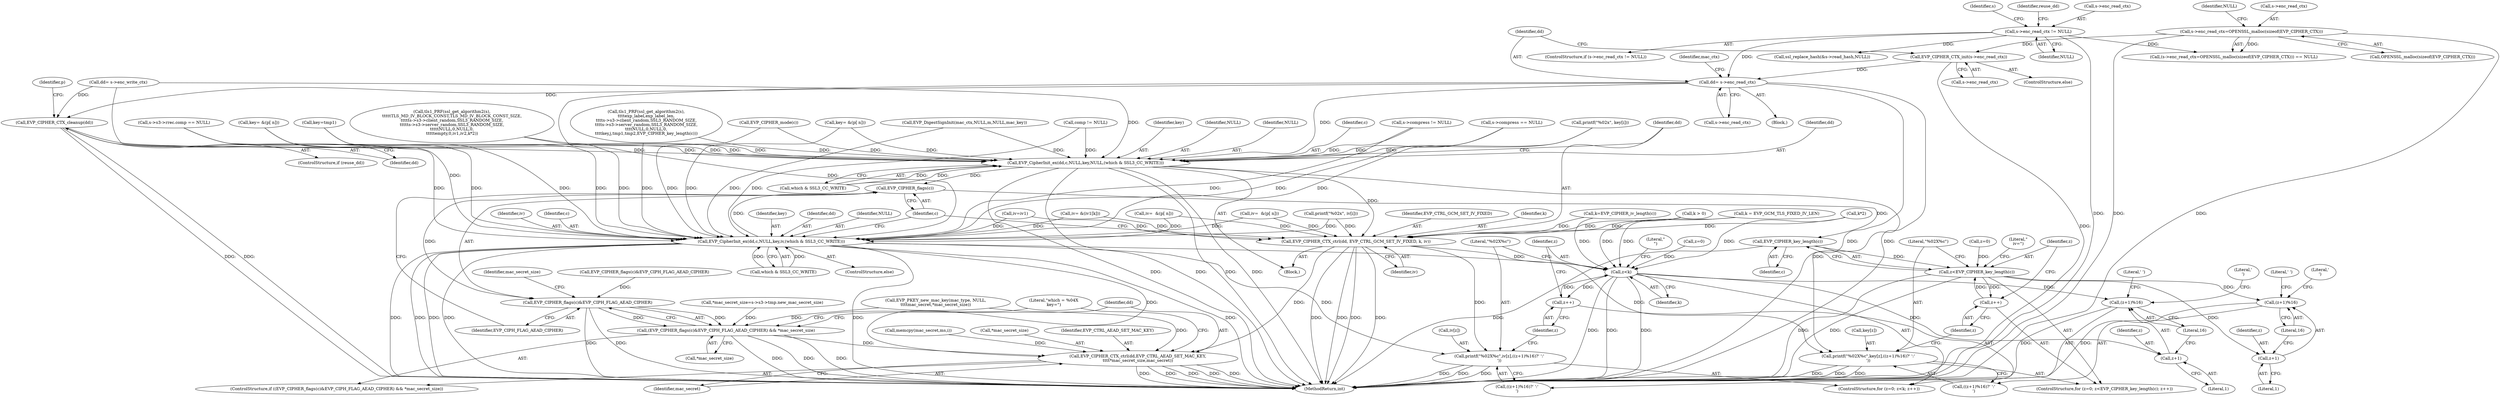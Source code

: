 digraph "0_openssl_34628967f1e65dc8f34e000f0f5518e21afbfc7b_0@API" {
"1000325" [label="(Call,dd= s->enc_read_ctx)"];
"1000300" [label="(Call,s->enc_read_ctx != NULL)"];
"1000321" [label="(Call,EVP_CIPHER_CTX_init(s->enc_read_ctx))"];
"1000311" [label="(Call,s->enc_read_ctx=OPENSSL_malloc(sizeof(EVP_CIPHER_CTX)))"];
"1000587" [label="(Call,EVP_CIPHER_CTX_cleanup(dd))"];
"1000962" [label="(Call,EVP_CipherInit_ex(dd,c,NULL,key,NULL,(which & SSL3_CC_WRITE)))"];
"1000971" [label="(Call,EVP_CIPHER_CTX_ctrl(dd, EVP_CTRL_GCM_SET_IV_FIXED, k, iv))"];
"1000994" [label="(Call,EVP_CIPHER_CTX_ctrl(dd,EVP_CTRL_AEAD_SET_MAC_KEY,\n\t\t\t\t*mac_secret_size,mac_secret))"];
"1001036" [label="(Call,z<k)"];
"1001039" [label="(Call,z++)"];
"1001047" [label="(Call,(z+1)%16)"];
"1001048" [label="(Call,z+1)"];
"1001041" [label="(Call,printf(\"%02X%c\",iv[z],((z+1)%16)?' ':'\n'))"];
"1000989" [label="(Call,EVP_CIPHER_flags(c))"];
"1000988" [label="(Call,EVP_CIPHER_flags(c)&EVP_CIPH_FLAG_AEAD_CIPHER)"];
"1000987" [label="(Call,(EVP_CIPHER_flags(c)&EVP_CIPH_FLAG_AEAD_CIPHER) && *mac_secret_size)"];
"1001011" [label="(Call,EVP_CIPHER_key_length(c))"];
"1001009" [label="(Call,z<EVP_CIPHER_key_length(c))"];
"1001013" [label="(Call,z++)"];
"1001021" [label="(Call,(z+1)%16)"];
"1001022" [label="(Call,z+1)"];
"1001015" [label="(Call,printf(\"%02X%c\",key[z],((z+1)%16)?' ':'\n'))"];
"1000977" [label="(Call,EVP_CipherInit_ex(dd,c,NULL,key,iv,(which & SSL3_CC_WRITE)))"];
"1001041" [label="(Call,printf(\"%02X%c\",iv[z],((z+1)%16)?' ':'\n'))"];
"1000600" [label="(Call,*mac_secret_size=s->s3->tmp.new_mac_secret_size)"];
"1000994" [label="(Call,EVP_CIPHER_CTX_ctrl(dd,EVP_CTRL_AEAD_SET_MAC_KEY,\n\t\t\t\t*mac_secret_size,mac_secret))"];
"1000315" [label="(Call,OPENSSL_malloc(sizeof(EVP_CIPHER_CTX)))"];
"1001051" [label="(Literal,16)"];
"1001040" [label="(Identifier,z)"];
"1000320" [label="(ControlStructure,else)"];
"1000767" [label="(Call,memcpy(mac_secret,ms,i))"];
"1000999" [label="(Identifier,mac_secret)"];
"1001026" [label="(Literal,' ')"];
"1000967" [label="(Identifier,NULL)"];
"1000993" [label="(Identifier,mac_secret_size)"];
"1000958" [label="(Call,EVP_CIPHER_mode(c))"];
"1000986" [label="(ControlStructure,if ((EVP_CIPHER_flags(c)&EVP_CIPH_FLAG_AEAD_CIPHER) && *mac_secret_size))"];
"1000525" [label="(Call,s->compress != NULL)"];
"1001037" [label="(Identifier,z)"];
"1000992" [label="(Call,*mac_secret_size)"];
"1000988" [label="(Call,EVP_CIPHER_flags(c)&EVP_CIPH_FLAG_AEAD_CIPHER)"];
"1001032" [label="(ControlStructure,for (z=0; z<k; z++))"];
"1001081" [label="(MethodReturn,int)"];
"1001050" [label="(Literal,1)"];
"1001001" [label="(Literal,\"which = %04X\nkey=\")"];
"1000981" [label="(Identifier,key)"];
"1000949" [label="(Call,printf(\"%02x\", iv[i]))"];
"1000964" [label="(Identifier,c)"];
"1001042" [label="(Literal,\"%02X%c\")"];
"1000300" [label="(Call,s->enc_read_ctx != NULL)"];
"1000963" [label="(Identifier,dd)"];
"1000989" [label="(Call,EVP_CIPHER_flags(c))"];
"1000991" [label="(Identifier,EVP_CIPH_FLAG_AEAD_CIPHER)"];
"1000773" [label="(Call,EVP_CIPHER_flags(c)&EVP_CIPH_FLAG_AEAD_CIPHER)"];
"1001012" [label="(Identifier,c)"];
"1000321" [label="(Call,EVP_CIPHER_CTX_init(s->enc_read_ctx))"];
"1000401" [label="(Call,s->s3->rrec.comp == NULL)"];
"1000732" [label="(Call,iv=  &(p[ n]))"];
"1000962" [label="(Call,EVP_CipherInit_ex(dd,c,NULL,key,NULL,(which & SSL3_CC_WRITE)))"];
"1001020" [label="(Call,((z+1)%16)?' ':'\n')"];
"1001015" [label="(Call,printf(\"%02X%c\",key[z],((z+1)%16)?' ':'\n'))"];
"1000299" [label="(ControlStructure,if (s->enc_read_ctx != NULL))"];
"1000590" [label="(Identifier,p)"];
"1000971" [label="(Call,EVP_CIPHER_CTX_ctrl(dd, EVP_CTRL_GCM_SET_IV_FIXED, k, iv))"];
"1001052" [label="(Literal,' ')"];
"1001022" [label="(Call,z+1)"];
"1000494" [label="(Call,dd= s->enc_write_ctx)"];
"1000854" [label="(Call,key=tmp1)"];
"1000889" [label="(Call,k*2)"];
"1000326" [label="(Identifier,dd)"];
"1000826" [label="(Call,tls1_PRF(ssl_get_algorithm2(s),\n\t\t\t\texp_label,exp_label_len,\n\t\t\t\ts->s3->client_random,SSL3_RANDOM_SIZE,\n\t\t\t\ts->s3->server_random,SSL3_RANDOM_SIZE,\n\t\t\t\tNULL,0,NULL,0,\n\t\t\t\tkey,j,tmp1,tmp2,EVP_CIPHER_key_length(c)))"];
"1000786" [label="(Call,EVP_DigestSignInit(mac_ctx,NULL,m,NULL,mac_key))"];
"1000978" [label="(Identifier,dd)"];
"1001046" [label="(Call,((z+1)%16)?' ':'\n')"];
"1000983" [label="(Call,which & SSL3_CC_WRITE)"];
"1000585" [label="(ControlStructure,if (reuse_dd))"];
"1001055" [label="(Literal,\"\n\")"];
"1000780" [label="(Call,EVP_PKEY_new_mac_key(mac_type, NULL,\n\t\t\t\tmac_secret,*mac_secret_size))"];
"1000995" [label="(Identifier,dd)"];
"1001033" [label="(Call,z=0)"];
"1000975" [label="(Identifier,iv)"];
"1000961" [label="(Block,)"];
"1000977" [label="(Call,EVP_CipherInit_ex(dd,c,NULL,key,iv,(which & SSL3_CC_WRITE)))"];
"1001043" [label="(Call,iv[z])"];
"1000306" [label="(Identifier,reuse_dd)"];
"1001010" [label="(Identifier,z)"];
"1000973" [label="(Identifier,EVP_CTRL_GCM_SET_IV_FIXED)"];
"1001047" [label="(Call,(z+1)%16)"];
"1000990" [label="(Identifier,c)"];
"1000721" [label="(Call,key= &(p[ n]))"];
"1001017" [label="(Call,key[z])"];
"1000966" [label="(Identifier,key)"];
"1000980" [label="(Identifier,NULL)"];
"1000325" [label="(Call,dd= s->enc_read_ctx)"];
"1000965" [label="(Identifier,NULL)"];
"1001027" [label="(Literal,'\n')"];
"1000327" [label="(Call,s->enc_read_ctx)"];
"1000301" [label="(Call,s->enc_read_ctx)"];
"1000322" [label="(Call,s->enc_read_ctx)"];
"1001013" [label="(Call,z++)"];
"1001029" [label="(Literal,\"\niv=\")"];
"1000987" [label="(Call,(EVP_CIPHER_flags(c)&EVP_CIPH_FLAG_AEAD_CIPHER) && *mac_secret_size)"];
"1000997" [label="(Call,*mac_secret_size)"];
"1000864" [label="(Call,tls1_PRF(ssl_get_algorithm2(s),\n\t\t\t\t\tTLS_MD_IV_BLOCK_CONST,TLS_MD_IV_BLOCK_CONST_SIZE,\n\t\t\t\t\ts->s3->client_random,SSL3_RANDOM_SIZE,\n\t\t\t\t\ts->s3->server_random,SSL3_RANDOM_SIZE,\n\t\t\t\t\tNULL,0,NULL,0,\n\t\t\t\t\tempty,0,iv1,iv2,k*2))"];
"1001011" [label="(Call,EVP_CIPHER_key_length(c))"];
"1001006" [label="(Call,z=0)"];
"1001021" [label="(Call,(z+1)%16)"];
"1001025" [label="(Literal,16)"];
"1001036" [label="(Call,z<k)"];
"1000672" [label="(Call,key= &(p[ n]))"];
"1000683" [label="(Call,iv=  &(p[ n]))"];
"1000974" [label="(Identifier,k)"];
"1000331" [label="(Identifier,mac_ctx)"];
"1000972" [label="(Identifier,dd)"];
"1000312" [label="(Call,s->enc_read_ctx)"];
"1001005" [label="(ControlStructure,for (z=0; z<EVP_CIPHER_key_length(c); z++))"];
"1000587" [label="(Call,EVP_CIPHER_CTX_cleanup(dd))"];
"1000275" [label="(Block,)"];
"1000318" [label="(Identifier,NULL)"];
"1001009" [label="(Call,z<EVP_CIPHER_key_length(c))"];
"1000982" [label="(Identifier,iv)"];
"1000588" [label="(Identifier,dd)"];
"1001049" [label="(Identifier,z)"];
"1000311" [label="(Call,s->enc_read_ctx=OPENSSL_malloc(sizeof(EVP_CIPHER_CTX)))"];
"1000858" [label="(Call,k > 0)"];
"1000355" [label="(Call,comp != NULL)"];
"1001023" [label="(Identifier,z)"];
"1000968" [label="(Call,which & SSL3_CC_WRITE)"];
"1001048" [label="(Call,z+1)"];
"1000895" [label="(Call,iv=iv1)"];
"1000313" [label="(Identifier,s)"];
"1000976" [label="(ControlStructure,else)"];
"1001053" [label="(Literal,'\n')"];
"1001014" [label="(Identifier,z)"];
"1001039" [label="(Call,z++)"];
"1000648" [label="(Call,k=EVP_CIPHER_iv_length(c))"];
"1000540" [label="(Call,s->compress == NULL)"];
"1001016" [label="(Literal,\"%02X%c\")"];
"1000644" [label="(Call,k = EVP_GCM_TLS_FIXED_IV_LEN)"];
"1000310" [label="(Call,(s->enc_read_ctx=OPENSSL_malloc(sizeof(EVP_CIPHER_CTX))) == NULL)"];
"1000332" [label="(Call,ssl_replace_hash(&s->read_hash,NULL))"];
"1000979" [label="(Identifier,c)"];
"1000996" [label="(Identifier,EVP_CTRL_AEAD_SET_MAC_KEY)"];
"1001038" [label="(Identifier,k)"];
"1000304" [label="(Identifier,NULL)"];
"1000929" [label="(Call,printf(\"%02x\", key[i]))"];
"1000899" [label="(Call,iv= &(iv1[k]))"];
"1001024" [label="(Literal,1)"];
"1000325" -> "1000275"  [label="AST: "];
"1000325" -> "1000327"  [label="CFG: "];
"1000326" -> "1000325"  [label="AST: "];
"1000327" -> "1000325"  [label="AST: "];
"1000331" -> "1000325"  [label="CFG: "];
"1000325" -> "1001081"  [label="DDG: "];
"1000325" -> "1001081"  [label="DDG: "];
"1000300" -> "1000325"  [label="DDG: "];
"1000321" -> "1000325"  [label="DDG: "];
"1000325" -> "1000587"  [label="DDG: "];
"1000325" -> "1000962"  [label="DDG: "];
"1000325" -> "1000977"  [label="DDG: "];
"1000300" -> "1000299"  [label="AST: "];
"1000300" -> "1000304"  [label="CFG: "];
"1000301" -> "1000300"  [label="AST: "];
"1000304" -> "1000300"  [label="AST: "];
"1000306" -> "1000300"  [label="CFG: "];
"1000313" -> "1000300"  [label="CFG: "];
"1000300" -> "1001081"  [label="DDG: "];
"1000300" -> "1000310"  [label="DDG: "];
"1000300" -> "1000332"  [label="DDG: "];
"1000321" -> "1000320"  [label="AST: "];
"1000321" -> "1000322"  [label="CFG: "];
"1000322" -> "1000321"  [label="AST: "];
"1000326" -> "1000321"  [label="CFG: "];
"1000321" -> "1001081"  [label="DDG: "];
"1000311" -> "1000321"  [label="DDG: "];
"1000311" -> "1000310"  [label="AST: "];
"1000311" -> "1000315"  [label="CFG: "];
"1000312" -> "1000311"  [label="AST: "];
"1000315" -> "1000311"  [label="AST: "];
"1000318" -> "1000311"  [label="CFG: "];
"1000311" -> "1001081"  [label="DDG: "];
"1000311" -> "1001081"  [label="DDG: "];
"1000311" -> "1000310"  [label="DDG: "];
"1000587" -> "1000585"  [label="AST: "];
"1000587" -> "1000588"  [label="CFG: "];
"1000588" -> "1000587"  [label="AST: "];
"1000590" -> "1000587"  [label="CFG: "];
"1000587" -> "1001081"  [label="DDG: "];
"1000587" -> "1001081"  [label="DDG: "];
"1000494" -> "1000587"  [label="DDG: "];
"1000587" -> "1000962"  [label="DDG: "];
"1000587" -> "1000977"  [label="DDG: "];
"1000962" -> "1000961"  [label="AST: "];
"1000962" -> "1000968"  [label="CFG: "];
"1000963" -> "1000962"  [label="AST: "];
"1000964" -> "1000962"  [label="AST: "];
"1000965" -> "1000962"  [label="AST: "];
"1000966" -> "1000962"  [label="AST: "];
"1000967" -> "1000962"  [label="AST: "];
"1000968" -> "1000962"  [label="AST: "];
"1000972" -> "1000962"  [label="CFG: "];
"1000962" -> "1001081"  [label="DDG: "];
"1000962" -> "1001081"  [label="DDG: "];
"1000962" -> "1001081"  [label="DDG: "];
"1000962" -> "1001081"  [label="DDG: "];
"1000494" -> "1000962"  [label="DDG: "];
"1000958" -> "1000962"  [label="DDG: "];
"1000786" -> "1000962"  [label="DDG: "];
"1000864" -> "1000962"  [label="DDG: "];
"1000401" -> "1000962"  [label="DDG: "];
"1000355" -> "1000962"  [label="DDG: "];
"1000525" -> "1000962"  [label="DDG: "];
"1000540" -> "1000962"  [label="DDG: "];
"1000826" -> "1000962"  [label="DDG: "];
"1000854" -> "1000962"  [label="DDG: "];
"1000721" -> "1000962"  [label="DDG: "];
"1000672" -> "1000962"  [label="DDG: "];
"1000929" -> "1000962"  [label="DDG: "];
"1000968" -> "1000962"  [label="DDG: "];
"1000968" -> "1000962"  [label="DDG: "];
"1000962" -> "1000971"  [label="DDG: "];
"1000962" -> "1000989"  [label="DDG: "];
"1000962" -> "1001015"  [label="DDG: "];
"1000971" -> "1000961"  [label="AST: "];
"1000971" -> "1000975"  [label="CFG: "];
"1000972" -> "1000971"  [label="AST: "];
"1000973" -> "1000971"  [label="AST: "];
"1000974" -> "1000971"  [label="AST: "];
"1000975" -> "1000971"  [label="AST: "];
"1000990" -> "1000971"  [label="CFG: "];
"1000971" -> "1001081"  [label="DDG: "];
"1000971" -> "1001081"  [label="DDG: "];
"1000971" -> "1001081"  [label="DDG: "];
"1000971" -> "1001081"  [label="DDG: "];
"1000858" -> "1000971"  [label="DDG: "];
"1000889" -> "1000971"  [label="DDG: "];
"1000648" -> "1000971"  [label="DDG: "];
"1000644" -> "1000971"  [label="DDG: "];
"1000683" -> "1000971"  [label="DDG: "];
"1000895" -> "1000971"  [label="DDG: "];
"1000732" -> "1000971"  [label="DDG: "];
"1000949" -> "1000971"  [label="DDG: "];
"1000899" -> "1000971"  [label="DDG: "];
"1000971" -> "1000994"  [label="DDG: "];
"1000971" -> "1001036"  [label="DDG: "];
"1000971" -> "1001041"  [label="DDG: "];
"1000994" -> "1000986"  [label="AST: "];
"1000994" -> "1000999"  [label="CFG: "];
"1000995" -> "1000994"  [label="AST: "];
"1000996" -> "1000994"  [label="AST: "];
"1000997" -> "1000994"  [label="AST: "];
"1000999" -> "1000994"  [label="AST: "];
"1001001" -> "1000994"  [label="CFG: "];
"1000994" -> "1001081"  [label="DDG: "];
"1000994" -> "1001081"  [label="DDG: "];
"1000994" -> "1001081"  [label="DDG: "];
"1000994" -> "1001081"  [label="DDG: "];
"1000994" -> "1001081"  [label="DDG: "];
"1000977" -> "1000994"  [label="DDG: "];
"1000987" -> "1000994"  [label="DDG: "];
"1000780" -> "1000994"  [label="DDG: "];
"1000767" -> "1000994"  [label="DDG: "];
"1001036" -> "1001032"  [label="AST: "];
"1001036" -> "1001038"  [label="CFG: "];
"1001037" -> "1001036"  [label="AST: "];
"1001038" -> "1001036"  [label="AST: "];
"1001042" -> "1001036"  [label="CFG: "];
"1001055" -> "1001036"  [label="CFG: "];
"1001036" -> "1001081"  [label="DDG: "];
"1001036" -> "1001081"  [label="DDG: "];
"1001036" -> "1001081"  [label="DDG: "];
"1001039" -> "1001036"  [label="DDG: "];
"1001033" -> "1001036"  [label="DDG: "];
"1000858" -> "1001036"  [label="DDG: "];
"1000889" -> "1001036"  [label="DDG: "];
"1000648" -> "1001036"  [label="DDG: "];
"1000644" -> "1001036"  [label="DDG: "];
"1001036" -> "1001039"  [label="DDG: "];
"1001036" -> "1001047"  [label="DDG: "];
"1001036" -> "1001048"  [label="DDG: "];
"1001039" -> "1001032"  [label="AST: "];
"1001039" -> "1001040"  [label="CFG: "];
"1001040" -> "1001039"  [label="AST: "];
"1001037" -> "1001039"  [label="CFG: "];
"1001047" -> "1001046"  [label="AST: "];
"1001047" -> "1001051"  [label="CFG: "];
"1001048" -> "1001047"  [label="AST: "];
"1001051" -> "1001047"  [label="AST: "];
"1001052" -> "1001047"  [label="CFG: "];
"1001053" -> "1001047"  [label="CFG: "];
"1001047" -> "1001081"  [label="DDG: "];
"1001048" -> "1001050"  [label="CFG: "];
"1001049" -> "1001048"  [label="AST: "];
"1001050" -> "1001048"  [label="AST: "];
"1001051" -> "1001048"  [label="CFG: "];
"1001041" -> "1001032"  [label="AST: "];
"1001041" -> "1001046"  [label="CFG: "];
"1001042" -> "1001041"  [label="AST: "];
"1001043" -> "1001041"  [label="AST: "];
"1001046" -> "1001041"  [label="AST: "];
"1001040" -> "1001041"  [label="CFG: "];
"1001041" -> "1001081"  [label="DDG: "];
"1001041" -> "1001081"  [label="DDG: "];
"1001041" -> "1001081"  [label="DDG: "];
"1000977" -> "1001041"  [label="DDG: "];
"1000989" -> "1000988"  [label="AST: "];
"1000989" -> "1000990"  [label="CFG: "];
"1000990" -> "1000989"  [label="AST: "];
"1000991" -> "1000989"  [label="CFG: "];
"1000989" -> "1000988"  [label="DDG: "];
"1000977" -> "1000989"  [label="DDG: "];
"1000989" -> "1001011"  [label="DDG: "];
"1000988" -> "1000987"  [label="AST: "];
"1000988" -> "1000991"  [label="CFG: "];
"1000991" -> "1000988"  [label="AST: "];
"1000993" -> "1000988"  [label="CFG: "];
"1000987" -> "1000988"  [label="CFG: "];
"1000988" -> "1001081"  [label="DDG: "];
"1000988" -> "1001081"  [label="DDG: "];
"1000988" -> "1000987"  [label="DDG: "];
"1000988" -> "1000987"  [label="DDG: "];
"1000773" -> "1000988"  [label="DDG: "];
"1000987" -> "1000986"  [label="AST: "];
"1000987" -> "1000992"  [label="CFG: "];
"1000992" -> "1000987"  [label="AST: "];
"1000995" -> "1000987"  [label="CFG: "];
"1001001" -> "1000987"  [label="CFG: "];
"1000987" -> "1001081"  [label="DDG: "];
"1000987" -> "1001081"  [label="DDG: "];
"1000987" -> "1001081"  [label="DDG: "];
"1000780" -> "1000987"  [label="DDG: "];
"1000600" -> "1000987"  [label="DDG: "];
"1001011" -> "1001009"  [label="AST: "];
"1001011" -> "1001012"  [label="CFG: "];
"1001012" -> "1001011"  [label="AST: "];
"1001009" -> "1001011"  [label="CFG: "];
"1001011" -> "1001081"  [label="DDG: "];
"1001011" -> "1001009"  [label="DDG: "];
"1001009" -> "1001005"  [label="AST: "];
"1001010" -> "1001009"  [label="AST: "];
"1001016" -> "1001009"  [label="CFG: "];
"1001029" -> "1001009"  [label="CFG: "];
"1001009" -> "1001081"  [label="DDG: "];
"1001009" -> "1001081"  [label="DDG: "];
"1001006" -> "1001009"  [label="DDG: "];
"1001013" -> "1001009"  [label="DDG: "];
"1001009" -> "1001013"  [label="DDG: "];
"1001009" -> "1001021"  [label="DDG: "];
"1001009" -> "1001022"  [label="DDG: "];
"1001013" -> "1001005"  [label="AST: "];
"1001013" -> "1001014"  [label="CFG: "];
"1001014" -> "1001013"  [label="AST: "];
"1001010" -> "1001013"  [label="CFG: "];
"1001021" -> "1001020"  [label="AST: "];
"1001021" -> "1001025"  [label="CFG: "];
"1001022" -> "1001021"  [label="AST: "];
"1001025" -> "1001021"  [label="AST: "];
"1001026" -> "1001021"  [label="CFG: "];
"1001027" -> "1001021"  [label="CFG: "];
"1001021" -> "1001081"  [label="DDG: "];
"1001022" -> "1001024"  [label="CFG: "];
"1001023" -> "1001022"  [label="AST: "];
"1001024" -> "1001022"  [label="AST: "];
"1001025" -> "1001022"  [label="CFG: "];
"1001015" -> "1001005"  [label="AST: "];
"1001015" -> "1001020"  [label="CFG: "];
"1001016" -> "1001015"  [label="AST: "];
"1001017" -> "1001015"  [label="AST: "];
"1001020" -> "1001015"  [label="AST: "];
"1001014" -> "1001015"  [label="CFG: "];
"1001015" -> "1001081"  [label="DDG: "];
"1001015" -> "1001081"  [label="DDG: "];
"1001015" -> "1001081"  [label="DDG: "];
"1000977" -> "1001015"  [label="DDG: "];
"1000977" -> "1000976"  [label="AST: "];
"1000977" -> "1000983"  [label="CFG: "];
"1000978" -> "1000977"  [label="AST: "];
"1000979" -> "1000977"  [label="AST: "];
"1000980" -> "1000977"  [label="AST: "];
"1000981" -> "1000977"  [label="AST: "];
"1000982" -> "1000977"  [label="AST: "];
"1000983" -> "1000977"  [label="AST: "];
"1000990" -> "1000977"  [label="CFG: "];
"1000977" -> "1001081"  [label="DDG: "];
"1000977" -> "1001081"  [label="DDG: "];
"1000977" -> "1001081"  [label="DDG: "];
"1000977" -> "1001081"  [label="DDG: "];
"1000977" -> "1001081"  [label="DDG: "];
"1000977" -> "1001081"  [label="DDG: "];
"1000494" -> "1000977"  [label="DDG: "];
"1000958" -> "1000977"  [label="DDG: "];
"1000786" -> "1000977"  [label="DDG: "];
"1000864" -> "1000977"  [label="DDG: "];
"1000401" -> "1000977"  [label="DDG: "];
"1000355" -> "1000977"  [label="DDG: "];
"1000525" -> "1000977"  [label="DDG: "];
"1000540" -> "1000977"  [label="DDG: "];
"1000826" -> "1000977"  [label="DDG: "];
"1000854" -> "1000977"  [label="DDG: "];
"1000721" -> "1000977"  [label="DDG: "];
"1000672" -> "1000977"  [label="DDG: "];
"1000929" -> "1000977"  [label="DDG: "];
"1000683" -> "1000977"  [label="DDG: "];
"1000895" -> "1000977"  [label="DDG: "];
"1000732" -> "1000977"  [label="DDG: "];
"1000949" -> "1000977"  [label="DDG: "];
"1000899" -> "1000977"  [label="DDG: "];
"1000983" -> "1000977"  [label="DDG: "];
"1000983" -> "1000977"  [label="DDG: "];
}
